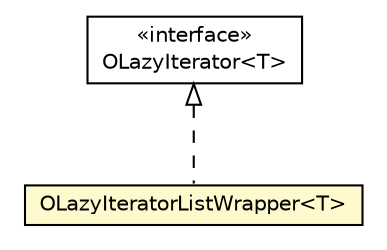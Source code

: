 #!/usr/local/bin/dot
#
# Class diagram 
# Generated by UMLGraph version R5_6-24-gf6e263 (http://www.umlgraph.org/)
#

digraph G {
	edge [fontname="Helvetica",fontsize=10,labelfontname="Helvetica",labelfontsize=10];
	node [fontname="Helvetica",fontsize=10,shape=plaintext];
	nodesep=0.25;
	ranksep=0.5;
	// com.orientechnologies.common.collection.OLazyIteratorListWrapper<T>
	c4102579 [label=<<table title="com.orientechnologies.common.collection.OLazyIteratorListWrapper" border="0" cellborder="1" cellspacing="0" cellpadding="2" port="p" bgcolor="lemonChiffon" href="./OLazyIteratorListWrapper.html">
		<tr><td><table border="0" cellspacing="0" cellpadding="1">
<tr><td align="center" balign="center"> OLazyIteratorListWrapper&lt;T&gt; </td></tr>
		</table></td></tr>
		</table>>, URL="./OLazyIteratorListWrapper.html", fontname="Helvetica", fontcolor="black", fontsize=10.0];
	// com.orientechnologies.common.collection.OLazyIterator<T>
	c4102581 [label=<<table title="com.orientechnologies.common.collection.OLazyIterator" border="0" cellborder="1" cellspacing="0" cellpadding="2" port="p" href="./OLazyIterator.html">
		<tr><td><table border="0" cellspacing="0" cellpadding="1">
<tr><td align="center" balign="center"> &#171;interface&#187; </td></tr>
<tr><td align="center" balign="center"> OLazyIterator&lt;T&gt; </td></tr>
		</table></td></tr>
		</table>>, URL="./OLazyIterator.html", fontname="Helvetica", fontcolor="black", fontsize=10.0];
	//com.orientechnologies.common.collection.OLazyIteratorListWrapper<T> implements com.orientechnologies.common.collection.OLazyIterator<T>
	c4102581:p -> c4102579:p [dir=back,arrowtail=empty,style=dashed];
}

